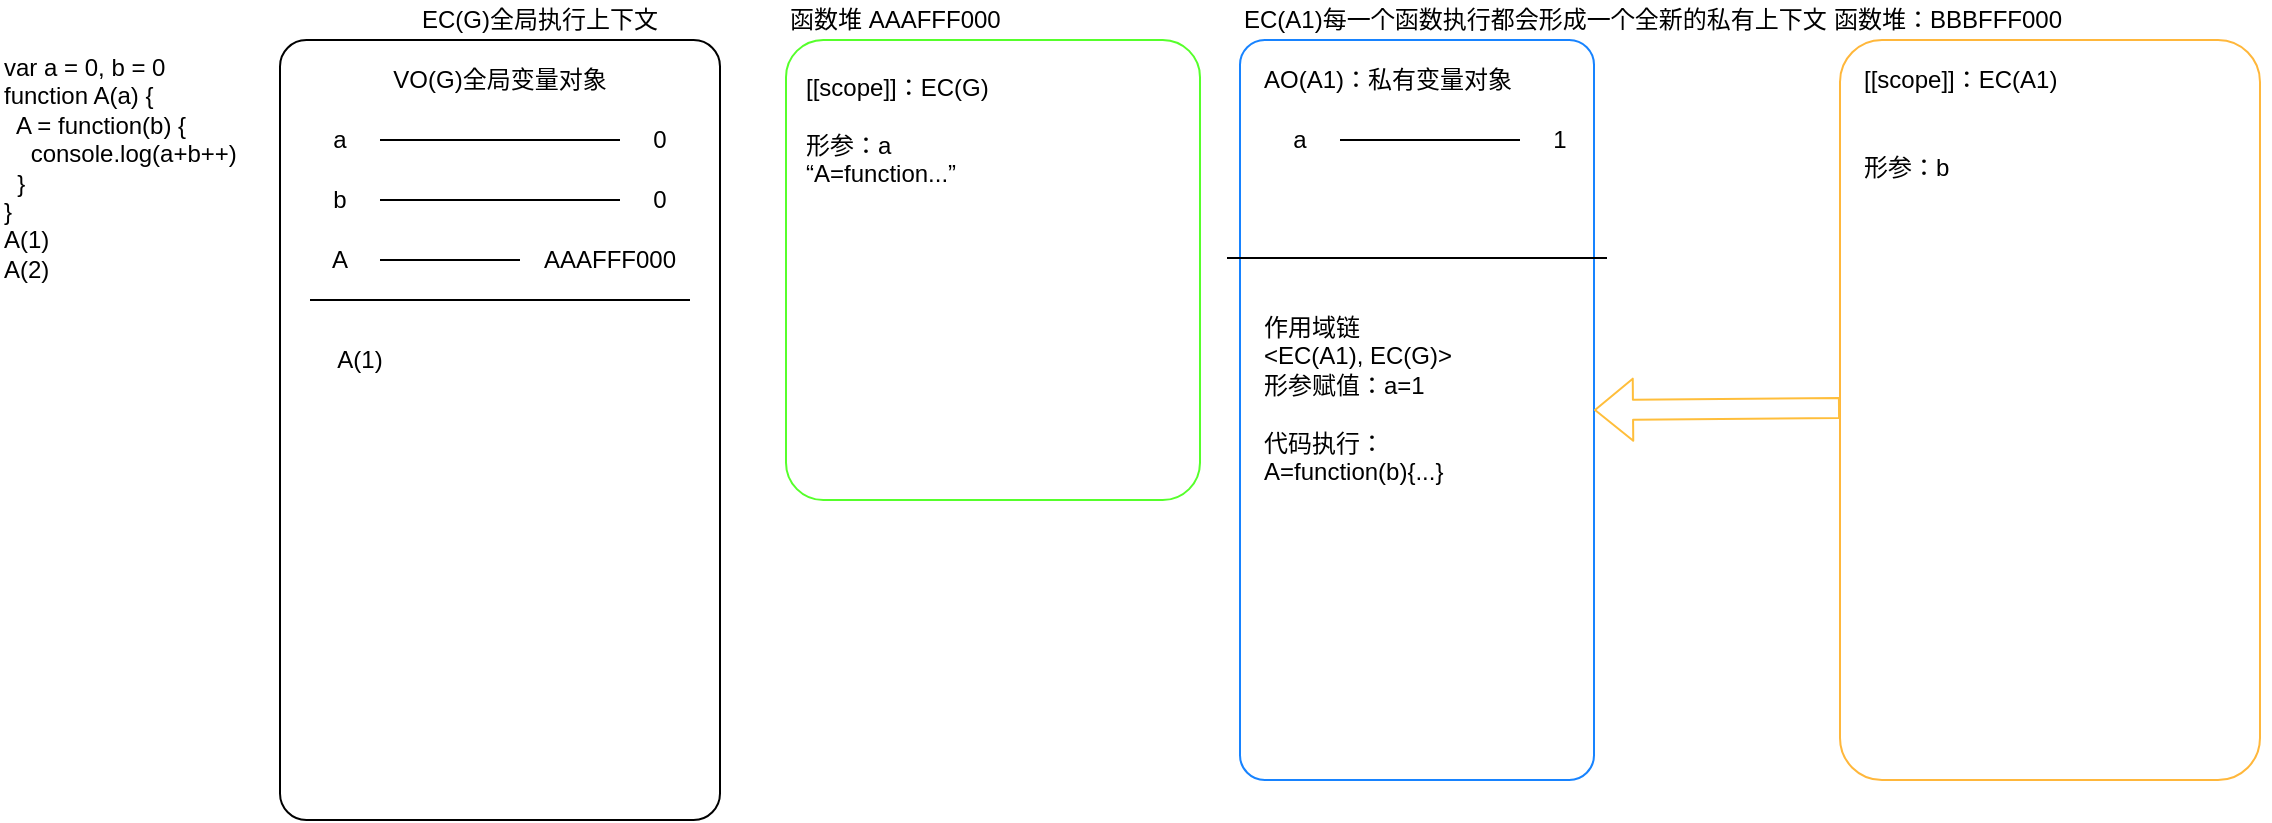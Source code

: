 <mxfile version="12.2.4"><diagram id="3k3R5-xdWgxam1tVOIFG"><mxGraphModel dx="841" dy="476" grid="1" gridSize="10" guides="1" tooltips="1" connect="1" arrows="1" fold="1" page="1" pageScale="1" pageWidth="827" pageHeight="1169" math="0" shadow="0"><root><mxCell id="0"/><mxCell id="1" parent="0"/><mxCell id="2" value="var a = 0, b = 0&lt;br&gt;function A(a) {&lt;br&gt;&amp;nbsp; A = function(b) {&lt;br&gt;&amp;nbsp; &amp;nbsp; console.log(a+b++)&lt;br&gt;&amp;nbsp; }&lt;br&gt;}&lt;br&gt;A(1)&lt;br&gt;A(2)" style="text;html=1;strokeColor=none;fillColor=none;align=left;verticalAlign=top;whiteSpace=wrap;rounded=0;" vertex="1" parent="1"><mxGeometry x="20" y="20" width="140" height="200" as="geometry"/></mxCell><mxCell id="3" value="EC(G)全局执行上下文" style="text;html=1;strokeColor=none;fillColor=none;align=center;verticalAlign=middle;whiteSpace=wrap;rounded=0;" vertex="1" parent="1"><mxGeometry x="200" width="180" height="20" as="geometry"/></mxCell><mxCell id="4" value="" style="rounded=1;whiteSpace=wrap;html=1;fillColor=none;arcSize=6;" vertex="1" parent="1"><mxGeometry x="160" y="20" width="220" height="390" as="geometry"/></mxCell><mxCell id="5" value="VO(G)全局变量对象" style="text;html=1;strokeColor=none;fillColor=none;align=center;verticalAlign=middle;whiteSpace=wrap;rounded=0;" vertex="1" parent="1"><mxGeometry x="170" y="30" width="200" height="20" as="geometry"/></mxCell><mxCell id="6" value="0" style="text;html=1;strokeColor=none;fillColor=none;align=center;verticalAlign=middle;whiteSpace=wrap;rounded=0;" vertex="1" parent="1"><mxGeometry x="330" y="60" width="40" height="20" as="geometry"/></mxCell><mxCell id="7" value="a" style="text;html=1;strokeColor=none;fillColor=none;align=center;verticalAlign=middle;whiteSpace=wrap;rounded=0;" vertex="1" parent="1"><mxGeometry x="170" y="60" width="40" height="20" as="geometry"/></mxCell><mxCell id="8" value="" style="endArrow=none;html=1;exitX=1;exitY=0.5;exitDx=0;exitDy=0;entryX=0;entryY=0.5;entryDx=0;entryDy=0;" edge="1" parent="1" source="7" target="6"><mxGeometry width="50" height="50" relative="1" as="geometry"><mxPoint x="270" y="190" as="sourcePoint"/><mxPoint x="320" y="140" as="targetPoint"/></mxGeometry></mxCell><mxCell id="9" value="0" style="text;html=1;strokeColor=none;fillColor=none;align=center;verticalAlign=middle;whiteSpace=wrap;rounded=0;" vertex="1" parent="1"><mxGeometry x="330" y="90" width="40" height="20" as="geometry"/></mxCell><mxCell id="10" value="b" style="text;html=1;strokeColor=none;fillColor=none;align=center;verticalAlign=middle;whiteSpace=wrap;rounded=0;" vertex="1" parent="1"><mxGeometry x="170" y="90" width="40" height="20" as="geometry"/></mxCell><mxCell id="11" value="" style="endArrow=none;html=1;entryX=0;entryY=0.5;entryDx=0;entryDy=0;exitX=1;exitY=0.5;exitDx=0;exitDy=0;" edge="1" parent="1" source="10" target="9"><mxGeometry width="50" height="50" relative="1" as="geometry"><mxPoint x="250" y="220" as="sourcePoint"/><mxPoint x="300" y="170" as="targetPoint"/></mxGeometry></mxCell><mxCell id="13" value="" style="endArrow=none;html=1;" edge="1" parent="1"><mxGeometry width="50" height="50" relative="1" as="geometry"><mxPoint x="175" y="150" as="sourcePoint"/><mxPoint x="365" y="150" as="targetPoint"/></mxGeometry></mxCell><mxCell id="14" value="" style="rounded=1;whiteSpace=wrap;html=1;fillColor=none;arcSize=9;strokeColor=#56FF2B;" vertex="1" parent="1"><mxGeometry x="413" y="20" width="207" height="230" as="geometry"/></mxCell><mxCell id="15" value="函数堆 AAAFFF000" style="text;html=1;strokeColor=none;fillColor=none;align=left;verticalAlign=middle;whiteSpace=wrap;rounded=0;" vertex="1" parent="1"><mxGeometry x="413" width="290" height="20" as="geometry"/></mxCell><mxCell id="16" value="[[scope]]：EC(G)&lt;br&gt;&lt;br&gt;形参：a&lt;br&gt;“A=function...”" style="text;html=1;strokeColor=none;fillColor=none;align=left;verticalAlign=top;whiteSpace=wrap;rounded=0;" vertex="1" parent="1"><mxGeometry x="421" y="30" width="170" height="130" as="geometry"/></mxCell><mxCell id="17" value="AAAFFF000" style="text;html=1;strokeColor=none;fillColor=none;align=center;verticalAlign=middle;whiteSpace=wrap;rounded=0;" vertex="1" parent="1"><mxGeometry x="280" y="120" width="90" height="20" as="geometry"/></mxCell><mxCell id="18" value="A" style="text;html=1;strokeColor=none;fillColor=none;align=center;verticalAlign=middle;whiteSpace=wrap;rounded=0;" vertex="1" parent="1"><mxGeometry x="170" y="120" width="40" height="20" as="geometry"/></mxCell><mxCell id="19" value="" style="endArrow=none;html=1;entryX=0;entryY=0.5;entryDx=0;entryDy=0;exitX=1;exitY=0.5;exitDx=0;exitDy=0;" edge="1" parent="1" source="18" target="17"><mxGeometry width="50" height="50" relative="1" as="geometry"><mxPoint x="70" y="200" as="sourcePoint"/><mxPoint x="120" y="150" as="targetPoint"/></mxGeometry></mxCell><mxCell id="20" value="" style="rounded=1;whiteSpace=wrap;html=1;strokeColor=#1783FF;fillColor=none;align=left;arcSize=7;" vertex="1" parent="1"><mxGeometry x="640" y="20" width="177" height="370" as="geometry"/></mxCell><mxCell id="21" value="EC(A1)每一个函数执行都会形成一个全新的私有上下文" style="text;html=1;strokeColor=none;fillColor=none;align=left;verticalAlign=middle;whiteSpace=wrap;rounded=0;" vertex="1" parent="1"><mxGeometry x="640" width="310" height="20" as="geometry"/></mxCell><mxCell id="22" value="AO(A1)：私有变量对象" style="text;html=1;strokeColor=none;fillColor=none;align=left;verticalAlign=middle;whiteSpace=wrap;rounded=0;" vertex="1" parent="1"><mxGeometry x="650" y="30" width="150" height="20" as="geometry"/></mxCell><mxCell id="23" value="" style="endArrow=none;html=1;" edge="1" parent="1"><mxGeometry width="50" height="50" relative="1" as="geometry"><mxPoint x="633.5" y="129" as="sourcePoint"/><mxPoint x="823.5" y="129" as="targetPoint"/></mxGeometry></mxCell><mxCell id="24" value="作用域链&lt;br&gt;&amp;lt;EC(A1), EC(G)&amp;gt;&lt;br&gt;形参赋值：a=1&lt;br&gt;&lt;br&gt;代码执行：&lt;br&gt;A=function(b){...}" style="text;html=1;strokeColor=none;fillColor=none;align=left;verticalAlign=top;whiteSpace=wrap;rounded=0;" vertex="1" parent="1"><mxGeometry x="650" y="150" width="160" height="190" as="geometry"/></mxCell><mxCell id="25" value="A(1)" style="text;html=1;strokeColor=none;fillColor=none;align=center;verticalAlign=middle;whiteSpace=wrap;rounded=0;" vertex="1" parent="1"><mxGeometry x="180" y="170" width="40" height="20" as="geometry"/></mxCell><mxCell id="26" value="1" style="text;html=1;strokeColor=none;fillColor=none;align=center;verticalAlign=middle;whiteSpace=wrap;rounded=0;" vertex="1" parent="1"><mxGeometry x="780" y="60" width="40" height="20" as="geometry"/></mxCell><mxCell id="27" value="a" style="text;html=1;strokeColor=none;fillColor=none;align=center;verticalAlign=middle;whiteSpace=wrap;rounded=0;" vertex="1" parent="1"><mxGeometry x="650" y="60" width="40" height="20" as="geometry"/></mxCell><mxCell id="28" value="" style="endArrow=none;html=1;entryX=0;entryY=0.5;entryDx=0;entryDy=0;exitX=1;exitY=0.5;exitDx=0;exitDy=0;" edge="1" parent="1" source="27" target="26"><mxGeometry width="50" height="50" relative="1" as="geometry"><mxPoint x="420" y="-50" as="sourcePoint"/><mxPoint x="470" y="-100" as="targetPoint"/></mxGeometry></mxCell><mxCell id="29" value="" style="rounded=1;whiteSpace=wrap;html=1;strokeColor=#FFB73B;fillColor=none;align=left;arcSize=10;" vertex="1" parent="1"><mxGeometry x="940" y="20" width="210" height="370" as="geometry"/></mxCell><mxCell id="30" value="" style="shape=flexArrow;endArrow=classic;html=1;entryX=1;entryY=0.5;entryDx=0;entryDy=0;strokeColor=#FFBE3B;" edge="1" parent="1" target="20"><mxGeometry width="50" height="50" relative="1" as="geometry"><mxPoint x="940" y="204" as="sourcePoint"/><mxPoint x="850" y="204" as="targetPoint"/></mxGeometry></mxCell><mxCell id="31" value="函数堆：BBBFFF000" style="text;html=1;strokeColor=none;fillColor=none;align=left;verticalAlign=middle;whiteSpace=wrap;rounded=0;" vertex="1" parent="1"><mxGeometry x="935" width="220" height="20" as="geometry"/></mxCell><mxCell id="32" value="[[scope]]：EC(A1)" style="text;html=1;strokeColor=none;fillColor=none;align=left;verticalAlign=middle;whiteSpace=wrap;rounded=0;" vertex="1" parent="1"><mxGeometry x="950" y="30" width="180" height="20" as="geometry"/></mxCell><mxCell id="33" value="形参：b&lt;br&gt;" style="text;html=1;strokeColor=none;fillColor=none;align=left;verticalAlign=top;whiteSpace=wrap;rounded=0;" vertex="1" parent="1"><mxGeometry x="950" y="70" width="190" height="60" as="geometry"/></mxCell></root></mxGraphModel></diagram></mxfile>